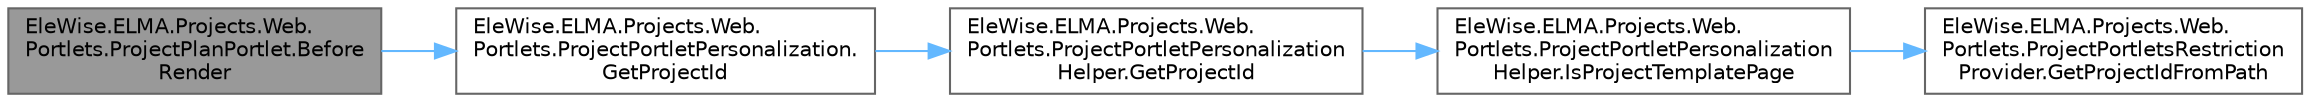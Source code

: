digraph "EleWise.ELMA.Projects.Web.Portlets.ProjectPlanPortlet.BeforeRender"
{
 // LATEX_PDF_SIZE
  bgcolor="transparent";
  edge [fontname=Helvetica,fontsize=10,labelfontname=Helvetica,labelfontsize=10];
  node [fontname=Helvetica,fontsize=10,shape=box,height=0.2,width=0.4];
  rankdir="LR";
  Node1 [id="Node000001",label="EleWise.ELMA.Projects.Web.\lPortlets.ProjectPlanPortlet.Before\lRender",height=0.2,width=0.4,color="gray40", fillcolor="grey60", style="filled", fontcolor="black",tooltip=" "];
  Node1 -> Node2 [id="edge1_Node000001_Node000002",color="steelblue1",style="solid",tooltip=" "];
  Node2 [id="Node000002",label="EleWise.ELMA.Projects.Web.\lPortlets.ProjectPortletPersonalization.\lGetProjectId",height=0.2,width=0.4,color="grey40", fillcolor="white", style="filled",URL="$class_ele_wise_1_1_e_l_m_a_1_1_projects_1_1_web_1_1_portlets_1_1_project_portlet_personalization.html#a0d589ee0143e3630a78f4b41d4d9b037",tooltip="Возвращает идентификатор проекта."];
  Node2 -> Node3 [id="edge2_Node000002_Node000003",color="steelblue1",style="solid",tooltip=" "];
  Node3 [id="Node000003",label="EleWise.ELMA.Projects.Web.\lPortlets.ProjectPortletPersonalization\lHelper.GetProjectId",height=0.2,width=0.4,color="grey40", fillcolor="white", style="filled",URL="$class_ele_wise_1_1_e_l_m_a_1_1_projects_1_1_web_1_1_portlets_1_1_project_portlet_personalization_helper.html#ac55d9d08148881e6821d22144e666378",tooltip="Возвращает ID проекта."];
  Node3 -> Node4 [id="edge3_Node000003_Node000004",color="steelblue1",style="solid",tooltip=" "];
  Node4 [id="Node000004",label="EleWise.ELMA.Projects.Web.\lPortlets.ProjectPortletPersonalization\lHelper.IsProjectTemplatePage",height=0.2,width=0.4,color="grey40", fillcolor="white", style="filled",URL="$class_ele_wise_1_1_e_l_m_a_1_1_projects_1_1_web_1_1_portlets_1_1_project_portlet_personalization_helper.html#a23d74d21d09b22ac03e6026a320c0035",tooltip="Является ли текущая страница портлетной страницей шаблона проекта."];
  Node4 -> Node5 [id="edge4_Node000004_Node000005",color="steelblue1",style="solid",tooltip=" "];
  Node5 [id="Node000005",label="EleWise.ELMA.Projects.Web.\lPortlets.ProjectPortletsRestriction\lProvider.GetProjectIdFromPath",height=0.2,width=0.4,color="grey40", fillcolor="white", style="filled",URL="$class_ele_wise_1_1_e_l_m_a_1_1_projects_1_1_web_1_1_portlets_1_1_project_portlets_restriction_provider.html#a0497e7ec2f2cade1c40d1737a5338377",tooltip=" "];
}

